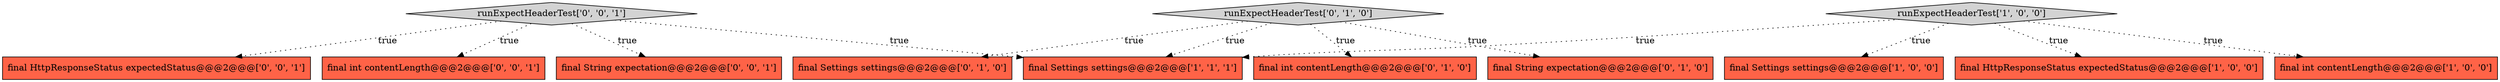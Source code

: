 digraph {
2 [style = filled, label = "runExpectHeaderTest['1', '0', '0']", fillcolor = lightgray, shape = diamond image = "AAA0AAABBB1BBB"];
4 [style = filled, label = "final Settings settings@@@2@@@['1', '1', '1']", fillcolor = tomato, shape = box image = "AAA0AAABBB1BBB"];
0 [style = filled, label = "final Settings settings@@@2@@@['1', '0', '0']", fillcolor = tomato, shape = box image = "AAA0AAABBB1BBB"];
11 [style = filled, label = "final String expectation@@@2@@@['0', '0', '1']", fillcolor = tomato, shape = box image = "AAA0AAABBB3BBB"];
6 [style = filled, label = "final int contentLength@@@2@@@['0', '1', '0']", fillcolor = tomato, shape = box image = "AAA0AAABBB2BBB"];
5 [style = filled, label = "final String expectation@@@2@@@['0', '1', '0']", fillcolor = tomato, shape = box image = "AAA0AAABBB2BBB"];
9 [style = filled, label = "runExpectHeaderTest['0', '0', '1']", fillcolor = lightgray, shape = diamond image = "AAA0AAABBB3BBB"];
7 [style = filled, label = "final Settings settings@@@2@@@['0', '1', '0']", fillcolor = tomato, shape = box image = "AAA0AAABBB2BBB"];
8 [style = filled, label = "runExpectHeaderTest['0', '1', '0']", fillcolor = lightgray, shape = diamond image = "AAA0AAABBB2BBB"];
3 [style = filled, label = "final HttpResponseStatus expectedStatus@@@2@@@['1', '0', '0']", fillcolor = tomato, shape = box image = "AAA0AAABBB1BBB"];
1 [style = filled, label = "final int contentLength@@@2@@@['1', '0', '0']", fillcolor = tomato, shape = box image = "AAA0AAABBB1BBB"];
10 [style = filled, label = "final HttpResponseStatus expectedStatus@@@2@@@['0', '0', '1']", fillcolor = tomato, shape = box image = "AAA0AAABBB3BBB"];
12 [style = filled, label = "final int contentLength@@@2@@@['0', '0', '1']", fillcolor = tomato, shape = box image = "AAA0AAABBB3BBB"];
9->11 [style = dotted, label="true"];
2->1 [style = dotted, label="true"];
8->6 [style = dotted, label="true"];
2->0 [style = dotted, label="true"];
9->12 [style = dotted, label="true"];
2->3 [style = dotted, label="true"];
2->4 [style = dotted, label="true"];
8->7 [style = dotted, label="true"];
8->4 [style = dotted, label="true"];
9->4 [style = dotted, label="true"];
9->10 [style = dotted, label="true"];
8->5 [style = dotted, label="true"];
}
